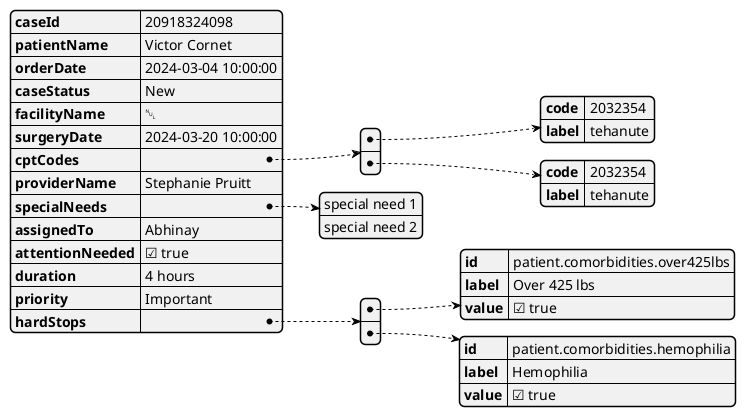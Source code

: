 @startjson
{
    "caseId": 20918324098,
    "patientName": "Victor Cornet",
    "orderDate": "2024-03-04 10:00:00",
    "caseStatus": "New",
    "facilityName": null,
    "surgeryDate": "2024-03-20 10:00:00",
    "cptCodes": [{"code": 2032354, "label": "tehanute"}, {"code": 2032354, "label": "tehanute"}],
    "providerName": "Stephanie Pruitt",
    "specialNeeds": [
        "special need 1", "special need 2"
    ],
    "assignedTo": "Abhinay",
    "attentionNeeded": true,
    "duration": "4 hours",
    "priority": "Important",
    "hardStops": [
        {
            "id": "patient.comorbidities.over425lbs",
            "label": "Over 425 lbs",
            "value": true
        },
        {
            "id": "patient.comorbidities.hemophilia",
            "label": "Hemophilia",
            "value": true
        }
    ]
}
@endjson